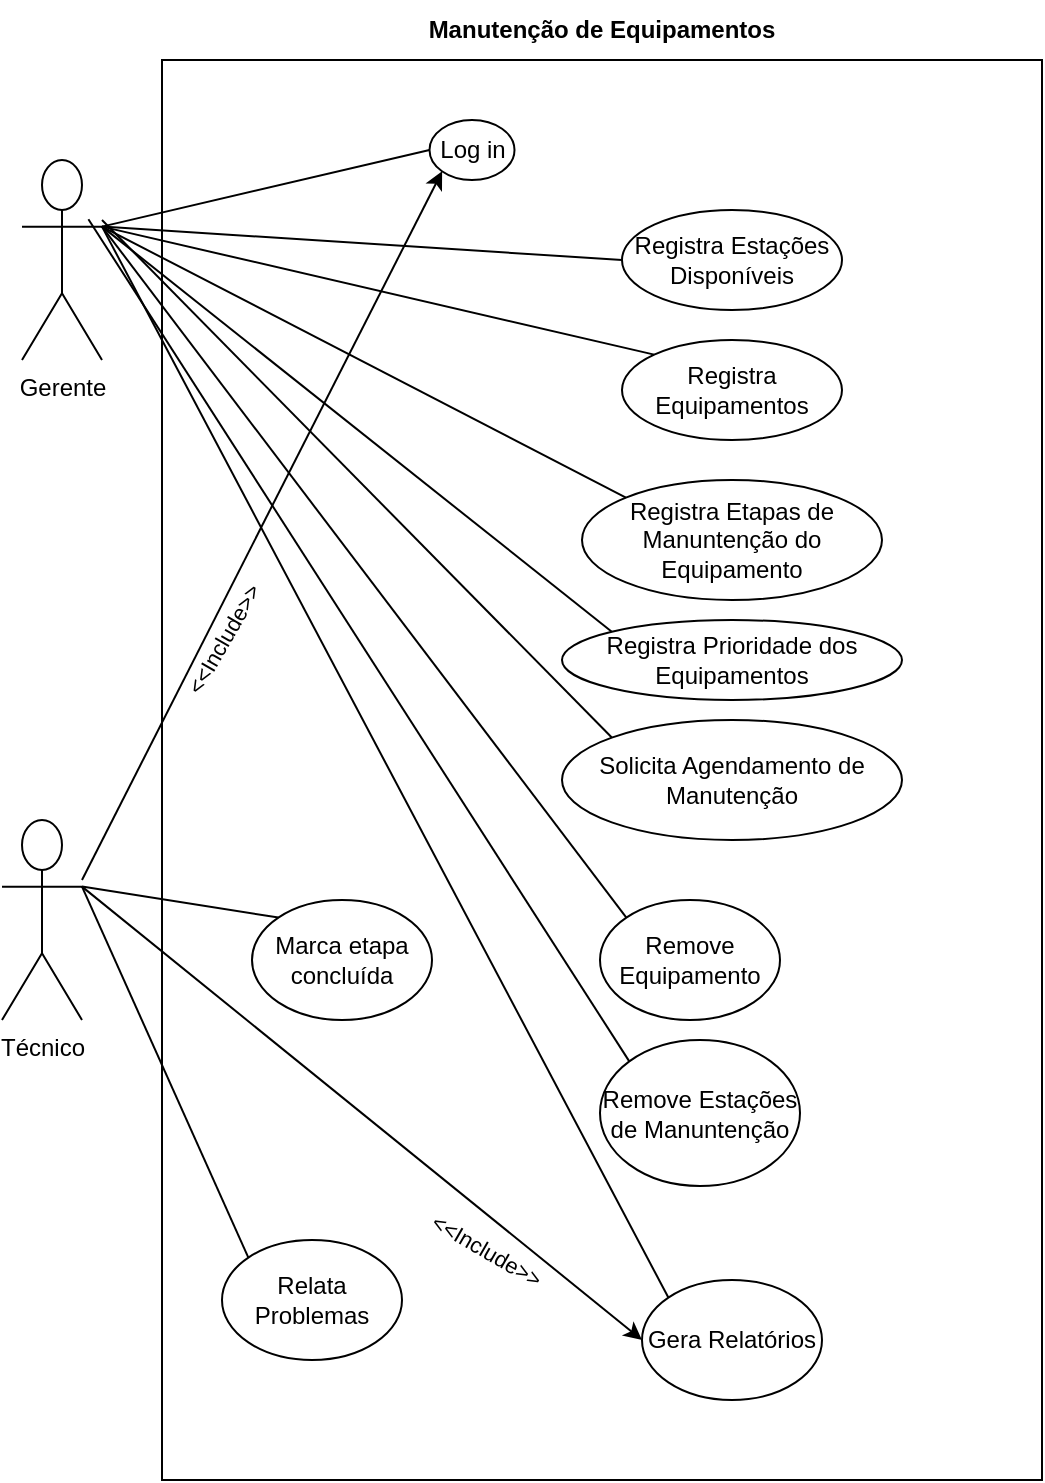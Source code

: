 <mxfile version="26.1.3">
  <diagram name="Página-1" id="wm8FJpvr3r1HYrCEnL1W">
    <mxGraphModel dx="1737" dy="898" grid="1" gridSize="10" guides="1" tooltips="1" connect="1" arrows="1" fold="1" page="1" pageScale="1" pageWidth="827" pageHeight="1169" math="0" shadow="0">
      <root>
        <mxCell id="0" />
        <mxCell id="1" parent="0" />
        <mxCell id="yu1NF-nR_m6M8hYEDmla-1" value="Gerente&lt;div&gt;&lt;br&gt;&lt;/div&gt;" style="shape=umlActor;verticalLabelPosition=bottom;verticalAlign=top;html=1;" vertex="1" parent="1">
          <mxGeometry x="80" y="90" width="40" height="100" as="geometry" />
        </mxCell>
        <mxCell id="yu1NF-nR_m6M8hYEDmla-2" value="" style="html=1;whiteSpace=wrap;" vertex="1" parent="1">
          <mxGeometry x="150" y="40" width="440" height="710" as="geometry" />
        </mxCell>
        <mxCell id="yu1NF-nR_m6M8hYEDmla-4" value="&lt;b&gt;Manutenção de Equipamentos&lt;/b&gt;" style="text;html=1;align=center;verticalAlign=middle;whiteSpace=wrap;rounded=0;" vertex="1" parent="1">
          <mxGeometry x="250" y="10" width="240" height="30" as="geometry" />
        </mxCell>
        <mxCell id="yu1NF-nR_m6M8hYEDmla-9" value="Log in" style="ellipse;whiteSpace=wrap;html=1;" vertex="1" parent="1">
          <mxGeometry x="283.75" y="70" width="42.5" height="30" as="geometry" />
        </mxCell>
        <mxCell id="yu1NF-nR_m6M8hYEDmla-10" value="Registra Equipamentos" style="ellipse;whiteSpace=wrap;html=1;" vertex="1" parent="1">
          <mxGeometry x="380" y="180" width="110" height="50" as="geometry" />
        </mxCell>
        <mxCell id="yu1NF-nR_m6M8hYEDmla-11" value="&lt;div&gt;Técnico&lt;/div&gt;&lt;div&gt;&lt;br&gt;&lt;/div&gt;" style="shape=umlActor;verticalLabelPosition=bottom;verticalAlign=top;html=1;" vertex="1" parent="1">
          <mxGeometry x="70" y="420" width="40" height="100" as="geometry" />
        </mxCell>
        <mxCell id="yu1NF-nR_m6M8hYEDmla-14" value="" style="endArrow=none;html=1;rounded=0;exitX=1;exitY=0.333;exitDx=0;exitDy=0;exitPerimeter=0;entryX=0;entryY=0.5;entryDx=0;entryDy=0;" edge="1" parent="1" source="yu1NF-nR_m6M8hYEDmla-1" target="yu1NF-nR_m6M8hYEDmla-9">
          <mxGeometry width="50" height="50" relative="1" as="geometry">
            <mxPoint x="390" y="250" as="sourcePoint" />
            <mxPoint x="440" y="200" as="targetPoint" />
          </mxGeometry>
        </mxCell>
        <mxCell id="yu1NF-nR_m6M8hYEDmla-15" value="" style="endArrow=none;html=1;rounded=0;exitX=1;exitY=0.333;exitDx=0;exitDy=0;exitPerimeter=0;entryX=0;entryY=0;entryDx=0;entryDy=0;" edge="1" parent="1" source="yu1NF-nR_m6M8hYEDmla-1" target="yu1NF-nR_m6M8hYEDmla-10">
          <mxGeometry width="50" height="50" relative="1" as="geometry">
            <mxPoint x="130" y="120" as="sourcePoint" />
            <mxPoint x="205" y="100" as="targetPoint" />
          </mxGeometry>
        </mxCell>
        <mxCell id="yu1NF-nR_m6M8hYEDmla-16" value="Registra Estações Disponíveis" style="ellipse;whiteSpace=wrap;html=1;" vertex="1" parent="1">
          <mxGeometry x="380" y="115" width="110" height="50" as="geometry" />
        </mxCell>
        <mxCell id="yu1NF-nR_m6M8hYEDmla-17" value="" style="endArrow=none;html=1;rounded=0;exitX=1;exitY=0.333;exitDx=0;exitDy=0;exitPerimeter=0;entryX=0;entryY=0.5;entryDx=0;entryDy=0;" edge="1" parent="1" source="yu1NF-nR_m6M8hYEDmla-1" target="yu1NF-nR_m6M8hYEDmla-16">
          <mxGeometry width="50" height="50" relative="1" as="geometry">
            <mxPoint x="130" y="133" as="sourcePoint" />
            <mxPoint x="210" y="285" as="targetPoint" />
          </mxGeometry>
        </mxCell>
        <mxCell id="yu1NF-nR_m6M8hYEDmla-18" value="Registra Etapas de Manuntenção do Equipamento" style="ellipse;whiteSpace=wrap;html=1;" vertex="1" parent="1">
          <mxGeometry x="360" y="250" width="150" height="60" as="geometry" />
        </mxCell>
        <mxCell id="yu1NF-nR_m6M8hYEDmla-19" value="" style="endArrow=none;html=1;rounded=0;exitX=1;exitY=0.333;exitDx=0;exitDy=0;exitPerimeter=0;entryX=0;entryY=0;entryDx=0;entryDy=0;" edge="1" parent="1" target="yu1NF-nR_m6M8hYEDmla-18" source="yu1NF-nR_m6M8hYEDmla-1">
          <mxGeometry width="50" height="50" relative="1" as="geometry">
            <mxPoint x="120" y="190" as="sourcePoint" />
            <mxPoint x="205" y="167" as="targetPoint" />
          </mxGeometry>
        </mxCell>
        <mxCell id="yu1NF-nR_m6M8hYEDmla-20" value="Registra Prioridade dos Equipamentos" style="ellipse;whiteSpace=wrap;html=1;" vertex="1" parent="1">
          <mxGeometry x="350" y="320" width="170" height="40" as="geometry" />
        </mxCell>
        <mxCell id="yu1NF-nR_m6M8hYEDmla-21" value="" style="endArrow=none;html=1;rounded=0;exitX=1;exitY=0.333;exitDx=0;exitDy=0;exitPerimeter=0;entryX=0;entryY=0;entryDx=0;entryDy=0;" edge="1" parent="1" target="yu1NF-nR_m6M8hYEDmla-20" source="yu1NF-nR_m6M8hYEDmla-1">
          <mxGeometry width="50" height="50" relative="1" as="geometry">
            <mxPoint x="140" y="280" as="sourcePoint" />
            <mxPoint x="225" y="257" as="targetPoint" />
          </mxGeometry>
        </mxCell>
        <mxCell id="yu1NF-nR_m6M8hYEDmla-24" value="" style="endArrow=classic;html=1;rounded=0;entryX=0;entryY=1;entryDx=0;entryDy=0;" edge="1" parent="1" target="yu1NF-nR_m6M8hYEDmla-9">
          <mxGeometry width="50" height="50" relative="1" as="geometry">
            <mxPoint x="110" y="450" as="sourcePoint" />
            <mxPoint x="160" y="400" as="targetPoint" />
          </mxGeometry>
        </mxCell>
        <mxCell id="yu1NF-nR_m6M8hYEDmla-25" value="&amp;lt;&amp;lt;Include&amp;gt;&amp;gt;" style="edgeLabel;html=1;align=center;verticalAlign=middle;resizable=0;points=[];rotation=-60;" vertex="1" connectable="0" parent="yu1NF-nR_m6M8hYEDmla-24">
          <mxGeometry x="0.088" y="-4" relative="1" as="geometry">
            <mxPoint x="-31" y="71" as="offset" />
          </mxGeometry>
        </mxCell>
        <mxCell id="yu1NF-nR_m6M8hYEDmla-26" value="Solicita Agendamento de Manutenção" style="ellipse;whiteSpace=wrap;html=1;" vertex="1" parent="1">
          <mxGeometry x="350" y="370" width="170" height="60" as="geometry" />
        </mxCell>
        <mxCell id="yu1NF-nR_m6M8hYEDmla-27" value="" style="endArrow=none;html=1;rounded=0;entryX=0;entryY=0;entryDx=0;entryDy=0;" edge="1" parent="1" target="yu1NF-nR_m6M8hYEDmla-26">
          <mxGeometry width="50" height="50" relative="1" as="geometry">
            <mxPoint x="120" y="120" as="sourcePoint" />
            <mxPoint x="215" y="364" as="targetPoint" />
          </mxGeometry>
        </mxCell>
        <mxCell id="yu1NF-nR_m6M8hYEDmla-28" value="Remove Equipamento" style="ellipse;whiteSpace=wrap;html=1;" vertex="1" parent="1">
          <mxGeometry x="369" y="460" width="90" height="60" as="geometry" />
        </mxCell>
        <mxCell id="yu1NF-nR_m6M8hYEDmla-29" value="" style="endArrow=none;html=1;rounded=0;exitX=1;exitY=0.333;exitDx=0;exitDy=0;exitPerimeter=0;entryX=0;entryY=0;entryDx=0;entryDy=0;" edge="1" parent="1" target="yu1NF-nR_m6M8hYEDmla-28" source="yu1NF-nR_m6M8hYEDmla-1">
          <mxGeometry width="50" height="50" relative="1" as="geometry">
            <mxPoint x="110" y="280" as="sourcePoint" />
            <mxPoint x="215" y="414" as="targetPoint" />
          </mxGeometry>
        </mxCell>
        <mxCell id="yu1NF-nR_m6M8hYEDmla-30" value="Remove Estações de Manuntenção" style="ellipse;whiteSpace=wrap;html=1;" vertex="1" parent="1">
          <mxGeometry x="369" y="530" width="100" height="73" as="geometry" />
        </mxCell>
        <mxCell id="yu1NF-nR_m6M8hYEDmla-31" value="" style="endArrow=none;html=1;rounded=0;exitX=0.83;exitY=0.296;exitDx=0;exitDy=0;exitPerimeter=0;entryX=0;entryY=0;entryDx=0;entryDy=0;" edge="1" parent="1" target="yu1NF-nR_m6M8hYEDmla-30" source="yu1NF-nR_m6M8hYEDmla-1">
          <mxGeometry width="50" height="50" relative="1" as="geometry">
            <mxPoint x="110" y="350" as="sourcePoint" />
            <mxPoint x="215" y="484" as="targetPoint" />
          </mxGeometry>
        </mxCell>
        <mxCell id="yu1NF-nR_m6M8hYEDmla-32" value="Marca etapa concluída" style="ellipse;whiteSpace=wrap;html=1;" vertex="1" parent="1">
          <mxGeometry x="195" y="460" width="90" height="60" as="geometry" />
        </mxCell>
        <mxCell id="yu1NF-nR_m6M8hYEDmla-33" value="" style="endArrow=none;html=1;rounded=0;exitX=1;exitY=0.333;exitDx=0;exitDy=0;exitPerimeter=0;entryX=0;entryY=0;entryDx=0;entryDy=0;" edge="1" parent="1" target="yu1NF-nR_m6M8hYEDmla-32" source="yu1NF-nR_m6M8hYEDmla-11">
          <mxGeometry width="50" height="50" relative="1" as="geometry">
            <mxPoint x="20" y="320.003" as="sourcePoint" />
            <mxPoint x="85" y="427" as="targetPoint" />
          </mxGeometry>
        </mxCell>
        <mxCell id="yu1NF-nR_m6M8hYEDmla-34" value="Relata Problemas" style="ellipse;whiteSpace=wrap;html=1;" vertex="1" parent="1">
          <mxGeometry x="180" y="630" width="90" height="60" as="geometry" />
        </mxCell>
        <mxCell id="yu1NF-nR_m6M8hYEDmla-35" value="" style="endArrow=none;html=1;rounded=0;exitX=1;exitY=0.333;exitDx=0;exitDy=0;exitPerimeter=0;entryX=0;entryY=0;entryDx=0;entryDy=0;" edge="1" parent="1" target="yu1NF-nR_m6M8hYEDmla-34" source="yu1NF-nR_m6M8hYEDmla-11">
          <mxGeometry width="50" height="50" relative="1" as="geometry">
            <mxPoint x="120" y="538" as="sourcePoint" />
            <mxPoint x="95" y="512" as="targetPoint" />
          </mxGeometry>
        </mxCell>
        <mxCell id="yu1NF-nR_m6M8hYEDmla-36" value="Gera Relatórios" style="ellipse;whiteSpace=wrap;html=1;" vertex="1" parent="1">
          <mxGeometry x="390" y="650" width="90" height="60" as="geometry" />
        </mxCell>
        <mxCell id="yu1NF-nR_m6M8hYEDmla-37" value="" style="endArrow=none;html=1;rounded=0;exitX=1;exitY=0.333;exitDx=0;exitDy=0;exitPerimeter=0;entryX=0;entryY=0;entryDx=0;entryDy=0;" edge="1" parent="1" target="yu1NF-nR_m6M8hYEDmla-36" source="yu1NF-nR_m6M8hYEDmla-1">
          <mxGeometry width="50" height="50" relative="1" as="geometry">
            <mxPoint x="227.5" y="540" as="sourcePoint" />
            <mxPoint x="212.5" y="599" as="targetPoint" />
          </mxGeometry>
        </mxCell>
        <mxCell id="yu1NF-nR_m6M8hYEDmla-38" value="" style="endArrow=classic;html=1;rounded=0;entryX=0;entryY=0.5;entryDx=0;entryDy=0;exitX=1;exitY=0.333;exitDx=0;exitDy=0;exitPerimeter=0;" edge="1" parent="1" source="yu1NF-nR_m6M8hYEDmla-11" target="yu1NF-nR_m6M8hYEDmla-36">
          <mxGeometry width="50" height="50" relative="1" as="geometry">
            <mxPoint x="120" y="460" as="sourcePoint" />
            <mxPoint x="300" y="106" as="targetPoint" />
          </mxGeometry>
        </mxCell>
        <mxCell id="yu1NF-nR_m6M8hYEDmla-39" value="&amp;lt;&amp;lt;Include&amp;gt;&amp;gt;" style="edgeLabel;html=1;align=center;verticalAlign=middle;resizable=0;points=[];rotation=30;" vertex="1" connectable="0" parent="yu1NF-nR_m6M8hYEDmla-38">
          <mxGeometry x="0.088" y="-4" relative="1" as="geometry">
            <mxPoint x="52" y="55" as="offset" />
          </mxGeometry>
        </mxCell>
      </root>
    </mxGraphModel>
  </diagram>
</mxfile>
